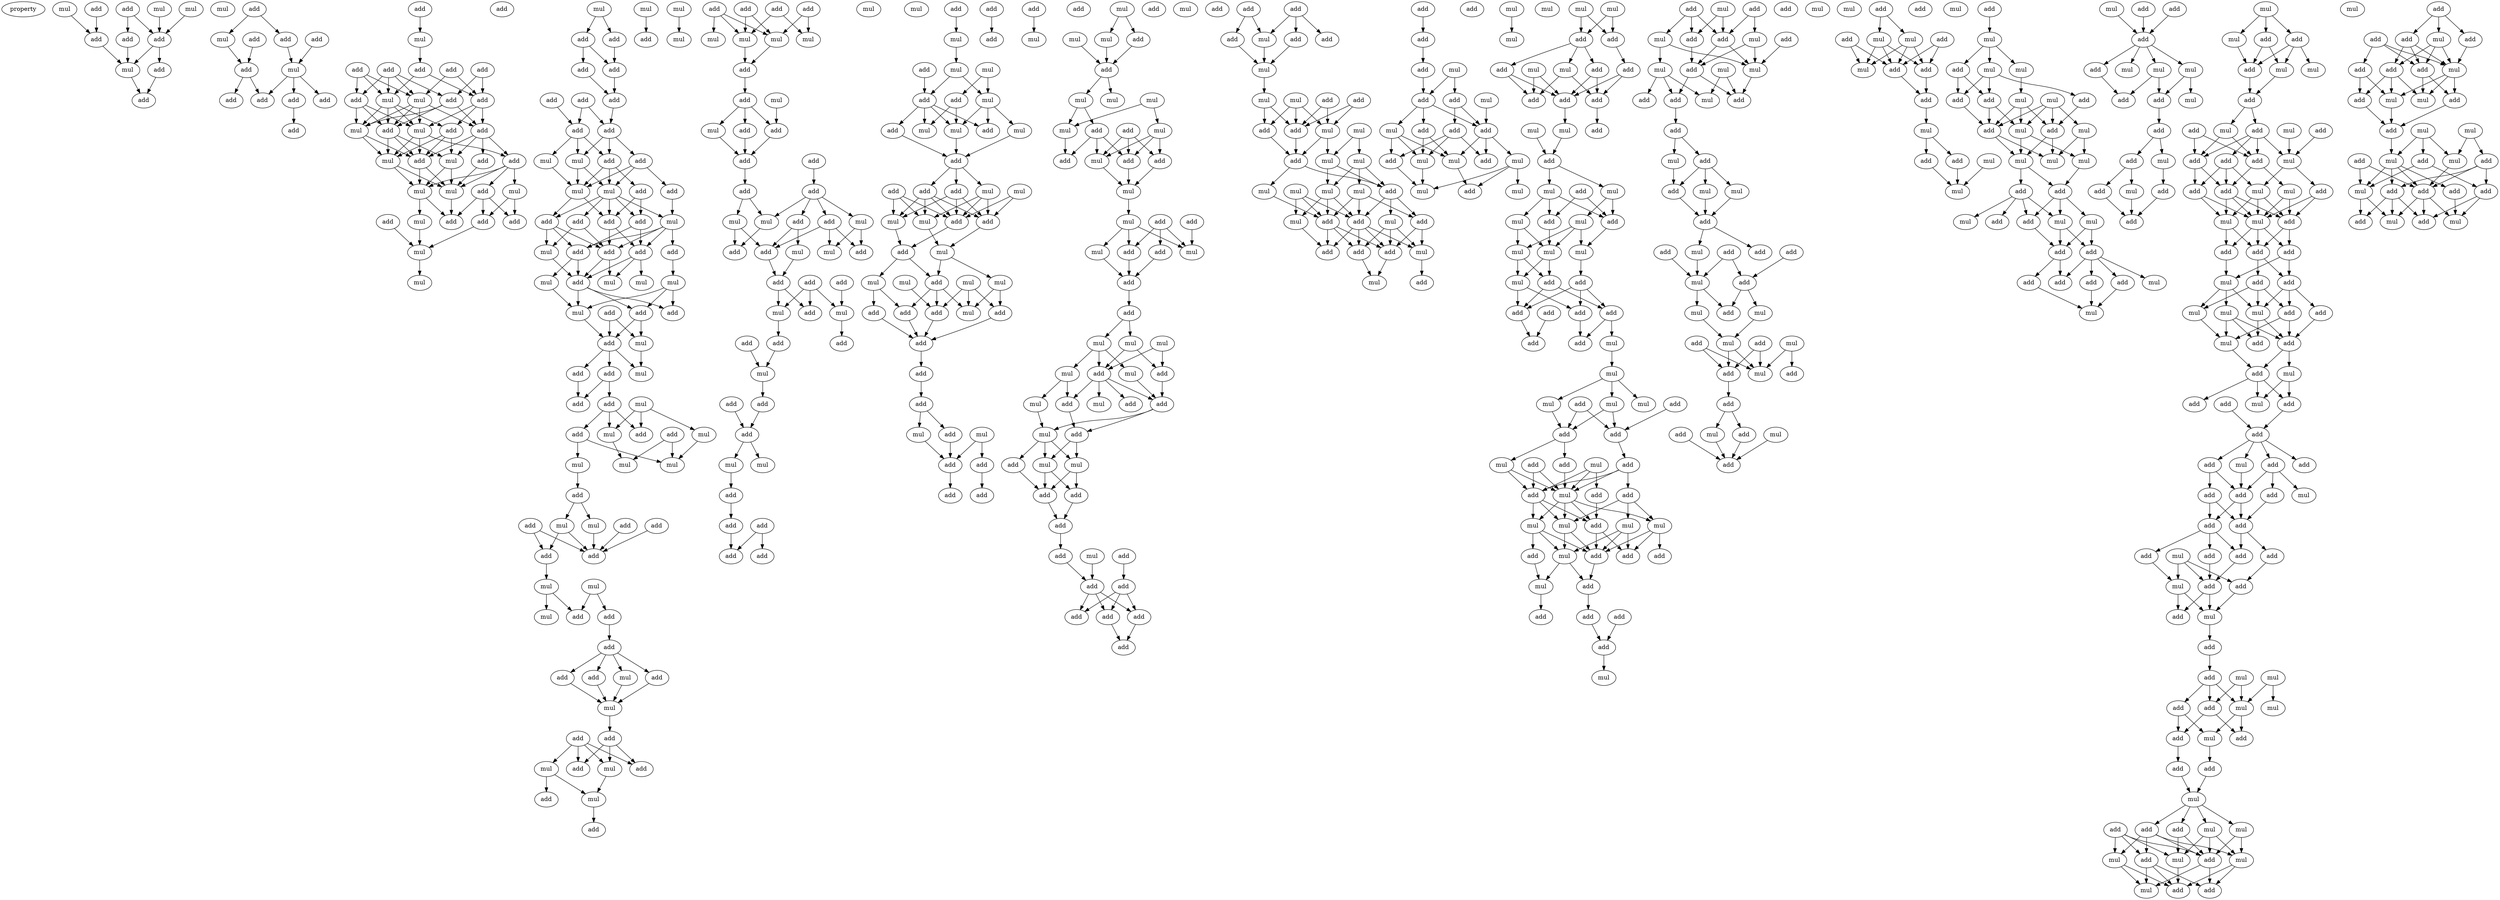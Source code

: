 digraph {
    node [fontcolor=black]
    property [mul=2,lf=1.9]
    0 [ label = add ];
    1 [ label = mul ];
    2 [ label = mul ];
    3 [ label = add ];
    4 [ label = mul ];
    5 [ label = add ];
    6 [ label = add ];
    7 [ label = add ];
    8 [ label = mul ];
    9 [ label = add ];
    10 [ label = mul ];
    11 [ label = add ];
    12 [ label = add ];
    13 [ label = add ];
    14 [ label = mul ];
    15 [ label = add ];
    16 [ label = add ];
    17 [ label = mul ];
    18 [ label = add ];
    19 [ label = add ];
    20 [ label = add ];
    21 [ label = add ];
    22 [ label = add ];
    23 [ label = add ];
    24 [ label = add ];
    25 [ label = mul ];
    26 [ label = add ];
    27 [ label = add ];
    28 [ label = add ];
    29 [ label = add ];
    30 [ label = add ];
    31 [ label = add ];
    32 [ label = mul ];
    33 [ label = mul ];
    34 [ label = add ];
    35 [ label = add ];
    36 [ label = add ];
    37 [ label = mul ];
    38 [ label = mul ];
    39 [ label = add ];
    40 [ label = add ];
    41 [ label = add ];
    42 [ label = add ];
    43 [ label = mul ];
    44 [ label = mul ];
    45 [ label = add ];
    46 [ label = mul ];
    47 [ label = mul ];
    48 [ label = add ];
    49 [ label = mul ];
    50 [ label = add ];
    51 [ label = add ];
    52 [ label = mul ];
    53 [ label = add ];
    54 [ label = add ];
    55 [ label = mul ];
    56 [ label = add ];
    57 [ label = mul ];
    58 [ label = mul ];
    59 [ label = add ];
    60 [ label = add ];
    61 [ label = add ];
    62 [ label = add ];
    63 [ label = add ];
    64 [ label = add ];
    65 [ label = add ];
    66 [ label = add ];
    67 [ label = add ];
    68 [ label = mul ];
    69 [ label = add ];
    70 [ label = mul ];
    71 [ label = add ];
    72 [ label = mul ];
    73 [ label = add ];
    74 [ label = add ];
    75 [ label = mul ];
    76 [ label = add ];
    77 [ label = add ];
    78 [ label = add ];
    79 [ label = add ];
    80 [ label = mul ];
    81 [ label = add ];
    82 [ label = add ];
    83 [ label = add ];
    84 [ label = mul ];
    85 [ label = add ];
    86 [ label = mul ];
    87 [ label = mul ];
    88 [ label = mul ];
    89 [ label = mul ];
    90 [ label = add ];
    91 [ label = add ];
    92 [ label = add ];
    93 [ label = add ];
    94 [ label = mul ];
    95 [ label = mul ];
    96 [ label = add ];
    97 [ label = add ];
    98 [ label = mul ];
    99 [ label = add ];
    100 [ label = add ];
    101 [ label = mul ];
    102 [ label = add ];
    103 [ label = add ];
    104 [ label = mul ];
    105 [ label = add ];
    106 [ label = add ];
    107 [ label = mul ];
    108 [ label = mul ];
    109 [ label = mul ];
    110 [ label = mul ];
    111 [ label = add ];
    112 [ label = add ];
    113 [ label = add ];
    114 [ label = mul ];
    115 [ label = mul ];
    116 [ label = add ];
    117 [ label = add ];
    118 [ label = add ];
    119 [ label = mul ];
    120 [ label = mul ];
    121 [ label = mul ];
    122 [ label = mul ];
    123 [ label = add ];
    124 [ label = add ];
    125 [ label = add ];
    126 [ label = add ];
    127 [ label = add ];
    128 [ label = add ];
    129 [ label = mul ];
    130 [ label = add ];
    131 [ label = mul ];
    132 [ label = mul ];
    133 [ label = mul ];
    134 [ label = add ];
    135 [ label = add ];
    136 [ label = mul ];
    137 [ label = add ];
    138 [ label = add ];
    139 [ label = mul ];
    140 [ label = mul ];
    141 [ label = add ];
    142 [ label = add ];
    143 [ label = add ];
    144 [ label = add ];
    145 [ label = add ];
    146 [ label = add ];
    147 [ label = mul ];
    148 [ label = mul ];
    149 [ label = mul ];
    150 [ label = mul ];
    151 [ label = mul ];
    152 [ label = add ];
    153 [ label = add ];
    154 [ label = mul ];
    155 [ label = add ];
    156 [ label = add ];
    157 [ label = mul ];
    158 [ label = add ];
    159 [ label = add ];
    160 [ label = add ];
    161 [ label = add ];
    162 [ label = mul ];
    163 [ label = add ];
    164 [ label = mul ];
    165 [ label = mul ];
    166 [ label = add ];
    167 [ label = add ];
    168 [ label = add ];
    169 [ label = mul ];
    170 [ label = mul ];
    171 [ label = add ];
    172 [ label = add ];
    173 [ label = add ];
    174 [ label = add ];
    175 [ label = add ];
    176 [ label = mul ];
    177 [ label = mul ];
    178 [ label = add ];
    179 [ label = add ];
    180 [ label = add ];
    181 [ label = mul ];
    182 [ label = add ];
    183 [ label = add ];
    184 [ label = add ];
    185 [ label = mul ];
    186 [ label = mul ];
    187 [ label = add ];
    188 [ label = add ];
    189 [ label = add ];
    190 [ label = add ];
    191 [ label = add ];
    192 [ label = mul ];
    193 [ label = add ];
    194 [ label = mul ];
    195 [ label = mul ];
    196 [ label = add ];
    197 [ label = mul ];
    198 [ label = add ];
    199 [ label = add ];
    200 [ label = mul ];
    201 [ label = mul ];
    202 [ label = mul ];
    203 [ label = add ];
    204 [ label = mul ];
    205 [ label = add ];
    206 [ label = add ];
    207 [ label = mul ];
    208 [ label = add ];
    209 [ label = add ];
    210 [ label = mul ];
    211 [ label = add ];
    212 [ label = mul ];
    213 [ label = mul ];
    214 [ label = add ];
    215 [ label = add ];
    216 [ label = mul ];
    217 [ label = add ];
    218 [ label = mul ];
    219 [ label = mul ];
    220 [ label = mul ];
    221 [ label = mul ];
    222 [ label = add ];
    223 [ label = mul ];
    224 [ label = add ];
    225 [ label = add ];
    226 [ label = add ];
    227 [ label = add ];
    228 [ label = add ];
    229 [ label = add ];
    230 [ label = add ];
    231 [ label = mul ];
    232 [ label = add ];
    233 [ label = mul ];
    234 [ label = add ];
    235 [ label = add ];
    236 [ label = add ];
    237 [ label = add ];
    238 [ label = add ];
    239 [ label = add ];
    240 [ label = add ];
    241 [ label = add ];
    242 [ label = mul ];
    243 [ label = mul ];
    244 [ label = mul ];
    245 [ label = add ];
    246 [ label = mul ];
    247 [ label = add ];
    248 [ label = mul ];
    249 [ label = add ];
    250 [ label = mul ];
    251 [ label = mul ];
    252 [ label = mul ];
    253 [ label = add ];
    254 [ label = mul ];
    255 [ label = add ];
    256 [ label = mul ];
    257 [ label = add ];
    258 [ label = mul ];
    259 [ label = add ];
    260 [ label = add ];
    261 [ label = mul ];
    262 [ label = mul ];
    263 [ label = add ];
    264 [ label = add ];
    265 [ label = add ];
    266 [ label = mul ];
    267 [ label = add ];
    268 [ label = mul ];
    269 [ label = add ];
    270 [ label = add ];
    271 [ label = mul ];
    272 [ label = mul ];
    273 [ label = mul ];
    274 [ label = add ];
    275 [ label = add ];
    276 [ label = mul ];
    277 [ label = mul ];
    278 [ label = add ];
    279 [ label = mul ];
    280 [ label = add ];
    281 [ label = mul ];
    282 [ label = add ];
    283 [ label = add ];
    284 [ label = mul ];
    285 [ label = mul ];
    286 [ label = mul ];
    287 [ label = add ];
    288 [ label = add ];
    289 [ label = add ];
    290 [ label = add ];
    291 [ label = add ];
    292 [ label = add ];
    293 [ label = mul ];
    294 [ label = add ];
    295 [ label = add ];
    296 [ label = add ];
    297 [ label = add ];
    298 [ label = add ];
    299 [ label = add ];
    300 [ label = add ];
    301 [ label = add ];
    302 [ label = add ];
    303 [ label = mul ];
    304 [ label = add ];
    305 [ label = add ];
    306 [ label = add ];
    307 [ label = mul ];
    308 [ label = mul ];
    309 [ label = add ];
    310 [ label = mul ];
    311 [ label = add ];
    312 [ label = add ];
    313 [ label = add ];
    314 [ label = mul ];
    315 [ label = mul ];
    316 [ label = add ];
    317 [ label = mul ];
    318 [ label = mul ];
    319 [ label = mul ];
    320 [ label = mul ];
    321 [ label = add ];
    322 [ label = mul ];
    323 [ label = mul ];
    324 [ label = add ];
    325 [ label = mul ];
    326 [ label = add ];
    327 [ label = add ];
    328 [ label = mul ];
    329 [ label = add ];
    330 [ label = add ];
    331 [ label = mul ];
    332 [ label = add ];
    333 [ label = add ];
    334 [ label = mul ];
    335 [ label = add ];
    336 [ label = add ];
    337 [ label = add ];
    338 [ label = mul ];
    339 [ label = add ];
    340 [ label = add ];
    341 [ label = mul ];
    342 [ label = add ];
    343 [ label = add ];
    344 [ label = mul ];
    345 [ label = add ];
    346 [ label = add ];
    347 [ label = mul ];
    348 [ label = add ];
    349 [ label = mul ];
    350 [ label = mul ];
    351 [ label = add ];
    352 [ label = mul ];
    353 [ label = add ];
    354 [ label = mul ];
    355 [ label = mul ];
    356 [ label = mul ];
    357 [ label = mul ];
    358 [ label = mul ];
    359 [ label = mul ];
    360 [ label = add ];
    361 [ label = add ];
    362 [ label = mul ];
    363 [ label = add ];
    364 [ label = add ];
    365 [ label = mul ];
    366 [ label = add ];
    367 [ label = add ];
    368 [ label = add ];
    369 [ label = add ];
    370 [ label = mul ];
    371 [ label = add ];
    372 [ label = mul ];
    373 [ label = add ];
    374 [ label = mul ];
    375 [ label = mul ];
    376 [ label = add ];
    377 [ label = mul ];
    378 [ label = add ];
    379 [ label = add ];
    380 [ label = mul ];
    381 [ label = mul ];
    382 [ label = mul ];
    383 [ label = mul ];
    384 [ label = add ];
    385 [ label = add ];
    386 [ label = mul ];
    387 [ label = add ];
    388 [ label = add ];
    389 [ label = add ];
    390 [ label = add ];
    391 [ label = add ];
    392 [ label = add ];
    393 [ label = mul ];
    394 [ label = mul ];
    395 [ label = mul ];
    396 [ label = add ];
    397 [ label = add ];
    398 [ label = mul ];
    399 [ label = mul ];
    400 [ label = add ];
    401 [ label = add ];
    402 [ label = add ];
    403 [ label = mul ];
    404 [ label = add ];
    405 [ label = add ];
    406 [ label = mul ];
    407 [ label = add ];
    408 [ label = mul ];
    409 [ label = add ];
    410 [ label = add ];
    411 [ label = mul ];
    412 [ label = add ];
    413 [ label = mul ];
    414 [ label = mul ];
    415 [ label = mul ];
    416 [ label = add ];
    417 [ label = add ];
    418 [ label = add ];
    419 [ label = add ];
    420 [ label = mul ];
    421 [ label = mul ];
    422 [ label = add ];
    423 [ label = add ];
    424 [ label = add ];
    425 [ label = add ];
    426 [ label = add ];
    427 [ label = mul ];
    428 [ label = add ];
    429 [ label = add ];
    430 [ label = mul ];
    431 [ label = add ];
    432 [ label = add ];
    433 [ label = mul ];
    434 [ label = add ];
    435 [ label = mul ];
    436 [ label = mul ];
    437 [ label = add ];
    438 [ label = mul ];
    439 [ label = mul ];
    440 [ label = mul ];
    441 [ label = add ];
    442 [ label = add ];
    443 [ label = add ];
    444 [ label = add ];
    445 [ label = add ];
    446 [ label = add ];
    447 [ label = mul ];
    448 [ label = mul ];
    449 [ label = mul ];
    450 [ label = add ];
    451 [ label = mul ];
    452 [ label = mul ];
    453 [ label = add ];
    454 [ label = add ];
    455 [ label = mul ];
    456 [ label = add ];
    457 [ label = add ];
    458 [ label = add ];
    459 [ label = add ];
    460 [ label = mul ];
    461 [ label = add ];
    462 [ label = mul ];
    463 [ label = mul ];
    464 [ label = add ];
    465 [ label = add ];
    466 [ label = mul ];
    467 [ label = mul ];
    468 [ label = add ];
    469 [ label = mul ];
    470 [ label = add ];
    471 [ label = add ];
    472 [ label = add ];
    473 [ label = mul ];
    474 [ label = add ];
    475 [ label = mul ];
    476 [ label = add ];
    477 [ label = add ];
    478 [ label = mul ];
    479 [ label = add ];
    480 [ label = add ];
    481 [ label = add ];
    482 [ label = mul ];
    483 [ label = mul ];
    484 [ label = add ];
    485 [ label = add ];
    486 [ label = add ];
    487 [ label = mul ];
    488 [ label = mul ];
    489 [ label = add ];
    490 [ label = add ];
    491 [ label = mul ];
    492 [ label = mul ];
    493 [ label = add ];
    494 [ label = mul ];
    495 [ label = add ];
    496 [ label = mul ];
    497 [ label = mul ];
    498 [ label = mul ];
    499 [ label = add ];
    500 [ label = add ];
    501 [ label = add ];
    502 [ label = mul ];
    503 [ label = add ];
    504 [ label = add ];
    505 [ label = mul ];
    506 [ label = mul ];
    507 [ label = mul ];
    508 [ label = mul ];
    509 [ label = mul ];
    510 [ label = add ];
    511 [ label = add ];
    512 [ label = mul ];
    513 [ label = add ];
    514 [ label = mul ];
    515 [ label = mul ];
    516 [ label = add ];
    517 [ label = add ];
    518 [ label = add ];
    519 [ label = add ];
    520 [ label = add ];
    521 [ label = add ];
    522 [ label = add ];
    523 [ label = mul ];
    524 [ label = mul ];
    525 [ label = mul ];
    526 [ label = add ];
    527 [ label = add ];
    528 [ label = add ];
    529 [ label = add ];
    530 [ label = mul ];
    531 [ label = mul ];
    532 [ label = mul ];
    533 [ label = add ];
    534 [ label = mul ];
    535 [ label = add ];
    536 [ label = add ];
    537 [ label = add ];
    538 [ label = mul ];
    539 [ label = add ];
    540 [ label = add ];
    541 [ label = mul ];
    542 [ label = add ];
    543 [ label = mul ];
    544 [ label = add ];
    545 [ label = add ];
    546 [ label = mul ];
    547 [ label = mul ];
    548 [ label = mul ];
    549 [ label = mul ];
    550 [ label = add ];
    551 [ label = add ];
    552 [ label = add ];
    553 [ label = mul ];
    554 [ label = mul ];
    555 [ label = add ];
    556 [ label = add ];
    557 [ label = add ];
    558 [ label = add ];
    559 [ label = mul ];
    560 [ label = add ];
    561 [ label = mul ];
    562 [ label = add ];
    563 [ label = add ];
    564 [ label = add ];
    565 [ label = mul ];
    566 [ label = add ];
    567 [ label = mul ];
    568 [ label = mul ];
    569 [ label = add ];
    570 [ label = add ];
    571 [ label = add ];
    572 [ label = add ];
    573 [ label = add ];
    574 [ label = mul ];
    575 [ label = mul ];
    576 [ label = mul ];
    577 [ label = add ];
    578 [ label = mul ];
    579 [ label = add ];
    580 [ label = add ];
    581 [ label = add ];
    582 [ label = mul ];
    583 [ label = add ];
    584 [ label = mul ];
    585 [ label = mul ];
    586 [ label = add ];
    587 [ label = add ];
    588 [ label = add ];
    589 [ label = add ];
    590 [ label = add ];
    591 [ label = add ];
    592 [ label = add ];
    593 [ label = mul ];
    594 [ label = mul ];
    595 [ label = add ];
    596 [ label = add ];
    597 [ label = add ];
    598 [ label = add ];
    599 [ label = add ];
    600 [ label = mul ];
    601 [ label = add ];
    602 [ label = add ];
    603 [ label = add ];
    604 [ label = add ];
    605 [ label = mul ];
    606 [ label = add ];
    607 [ label = add ];
    608 [ label = mul ];
    609 [ label = add ];
    610 [ label = add ];
    611 [ label = mul ];
    612 [ label = add ];
    613 [ label = mul ];
    614 [ label = mul ];
    615 [ label = add ];
    616 [ label = mul ];
    617 [ label = add ];
    618 [ label = mul ];
    619 [ label = add ];
    620 [ label = add ];
    621 [ label = add ];
    622 [ label = add ];
    623 [ label = mul ];
    624 [ label = add ];
    625 [ label = mul ];
    626 [ label = mul ];
    627 [ label = add ];
    628 [ label = add ];
    629 [ label = add ];
    630 [ label = add ];
    631 [ label = mul ];
    632 [ label = mul ];
    633 [ label = mul ];
    634 [ label = add ];
    635 [ label = mul ];
    636 [ label = add ];
    637 [ label = add ];
    638 [ label = add ];
    639 [ label = add ];
    640 [ label = mul ];
    641 [ label = add ];
    642 [ label = add ];
    643 [ label = mul ];
    644 [ label = add ];
    645 [ label = add ];
    646 [ label = mul ];
    647 [ label = add ];
    648 [ label = add ];
    649 [ label = mul ];
    650 [ label = mul ];
    651 [ label = add ];
    652 [ label = mul ];
    653 [ label = mul ];
    654 [ label = add ];
    655 [ label = mul ];
    656 [ label = add ];
    657 [ label = add ];
    658 [ label = add ];
    659 [ label = mul ];
    660 [ label = add ];
    661 [ label = add ];
    662 [ label = add ];
    663 [ label = add ];
    664 [ label = mul ];
    665 [ label = mul ];
    666 [ label = add ];
    0 -> 6 [ name = 0 ];
    1 -> 5 [ name = 1 ];
    2 -> 6 [ name = 2 ];
    3 -> 5 [ name = 3 ];
    3 -> 7 [ name = 4 ];
    4 -> 5 [ name = 5 ];
    5 -> 9 [ name = 6 ];
    5 -> 10 [ name = 7 ];
    6 -> 10 [ name = 8 ];
    7 -> 10 [ name = 9 ];
    9 -> 11 [ name = 10 ];
    10 -> 11 [ name = 11 ];
    12 -> 14 [ name = 12 ];
    12 -> 16 [ name = 13 ];
    13 -> 17 [ name = 14 ];
    14 -> 18 [ name = 15 ];
    15 -> 18 [ name = 16 ];
    16 -> 17 [ name = 17 ];
    17 -> 19 [ name = 18 ];
    17 -> 20 [ name = 19 ];
    17 -> 22 [ name = 20 ];
    18 -> 20 [ name = 21 ];
    18 -> 21 [ name = 22 ];
    19 -> 24 [ name = 23 ];
    23 -> 25 [ name = 24 ];
    25 -> 28 [ name = 25 ];
    26 -> 31 [ name = 26 ];
    26 -> 35 [ name = 27 ];
    27 -> 33 [ name = 28 ];
    27 -> 35 [ name = 29 ];
    28 -> 32 [ name = 30 ];
    28 -> 35 [ name = 31 ];
    29 -> 32 [ name = 32 ];
    29 -> 33 [ name = 33 ];
    29 -> 34 [ name = 34 ];
    30 -> 31 [ name = 35 ];
    30 -> 32 [ name = 36 ];
    30 -> 33 [ name = 37 ];
    30 -> 34 [ name = 38 ];
    31 -> 36 [ name = 39 ];
    31 -> 37 [ name = 40 ];
    31 -> 39 [ name = 41 ];
    32 -> 37 [ name = 42 ];
    32 -> 38 [ name = 43 ];
    32 -> 39 [ name = 44 ];
    32 -> 40 [ name = 45 ];
    33 -> 36 [ name = 46 ];
    33 -> 37 [ name = 47 ];
    33 -> 38 [ name = 48 ];
    33 -> 39 [ name = 49 ];
    34 -> 37 [ name = 50 ];
    34 -> 38 [ name = 51 ];
    34 -> 39 [ name = 52 ];
    35 -> 36 [ name = 53 ];
    35 -> 38 [ name = 54 ];
    35 -> 40 [ name = 55 ];
    36 -> 41 [ name = 56 ];
    36 -> 42 [ name = 57 ];
    36 -> 44 [ name = 58 ];
    36 -> 45 [ name = 59 ];
    37 -> 43 [ name = 60 ];
    37 -> 45 [ name = 61 ];
    38 -> 42 [ name = 62 ];
    38 -> 43 [ name = 63 ];
    38 -> 45 [ name = 64 ];
    39 -> 43 [ name = 65 ];
    39 -> 44 [ name = 66 ];
    39 -> 45 [ name = 67 ];
    40 -> 43 [ name = 68 ];
    40 -> 44 [ name = 69 ];
    40 -> 45 [ name = 70 ];
    41 -> 47 [ name = 71 ];
    42 -> 46 [ name = 72 ];
    42 -> 47 [ name = 73 ];
    42 -> 48 [ name = 74 ];
    42 -> 49 [ name = 75 ];
    43 -> 46 [ name = 76 ];
    43 -> 47 [ name = 77 ];
    44 -> 46 [ name = 78 ];
    44 -> 47 [ name = 79 ];
    45 -> 46 [ name = 80 ];
    45 -> 47 [ name = 81 ];
    46 -> 52 [ name = 82 ];
    46 -> 53 [ name = 83 ];
    47 -> 53 [ name = 84 ];
    48 -> 51 [ name = 85 ];
    48 -> 53 [ name = 86 ];
    48 -> 54 [ name = 87 ];
    49 -> 51 [ name = 88 ];
    49 -> 54 [ name = 89 ];
    50 -> 55 [ name = 90 ];
    52 -> 55 [ name = 91 ];
    54 -> 55 [ name = 92 ];
    55 -> 58 [ name = 93 ];
    57 -> 59 [ name = 94 ];
    57 -> 60 [ name = 95 ];
    59 -> 61 [ name = 96 ];
    59 -> 62 [ name = 97 ];
    60 -> 62 [ name = 98 ];
    61 -> 65 [ name = 99 ];
    62 -> 65 [ name = 100 ];
    63 -> 66 [ name = 101 ];
    63 -> 67 [ name = 102 ];
    64 -> 66 [ name = 103 ];
    65 -> 67 [ name = 104 ];
    66 -> 68 [ name = 105 ];
    66 -> 69 [ name = 106 ];
    66 -> 70 [ name = 107 ];
    67 -> 69 [ name = 108 ];
    67 -> 70 [ name = 109 ];
    67 -> 71 [ name = 110 ];
    68 -> 72 [ name = 111 ];
    69 -> 72 [ name = 112 ];
    69 -> 73 [ name = 113 ];
    69 -> 75 [ name = 114 ];
    70 -> 72 [ name = 115 ];
    70 -> 75 [ name = 116 ];
    71 -> 72 [ name = 117 ];
    71 -> 74 [ name = 118 ];
    71 -> 75 [ name = 119 ];
    72 -> 76 [ name = 120 ];
    72 -> 79 [ name = 121 ];
    73 -> 77 [ name = 122 ];
    73 -> 79 [ name = 123 ];
    74 -> 80 [ name = 124 ];
    75 -> 76 [ name = 125 ];
    75 -> 77 [ name = 126 ];
    75 -> 78 [ name = 127 ];
    75 -> 79 [ name = 128 ];
    75 -> 80 [ name = 129 ];
    76 -> 81 [ name = 130 ];
    76 -> 82 [ name = 131 ];
    76 -> 84 [ name = 132 ];
    77 -> 81 [ name = 133 ];
    77 -> 85 [ name = 134 ];
    78 -> 82 [ name = 135 ];
    78 -> 84 [ name = 136 ];
    79 -> 82 [ name = 137 ];
    79 -> 85 [ name = 138 ];
    80 -> 81 [ name = 139 ];
    80 -> 82 [ name = 140 ];
    80 -> 83 [ name = 141 ];
    80 -> 85 [ name = 142 ];
    81 -> 87 [ name = 143 ];
    81 -> 90 [ name = 144 ];
    82 -> 89 [ name = 145 ];
    82 -> 90 [ name = 146 ];
    83 -> 86 [ name = 147 ];
    84 -> 90 [ name = 148 ];
    85 -> 88 [ name = 149 ];
    85 -> 89 [ name = 150 ];
    85 -> 90 [ name = 151 ];
    86 -> 91 [ name = 152 ];
    86 -> 92 [ name = 153 ];
    86 -> 94 [ name = 154 ];
    87 -> 94 [ name = 155 ];
    90 -> 91 [ name = 156 ];
    90 -> 92 [ name = 157 ];
    90 -> 94 [ name = 158 ];
    92 -> 95 [ name = 159 ];
    92 -> 96 [ name = 160 ];
    93 -> 95 [ name = 161 ];
    93 -> 96 [ name = 162 ];
    94 -> 96 [ name = 163 ];
    95 -> 98 [ name = 164 ];
    96 -> 97 [ name = 165 ];
    96 -> 98 [ name = 166 ];
    96 -> 99 [ name = 167 ];
    97 -> 100 [ name = 168 ];
    99 -> 100 [ name = 169 ];
    99 -> 102 [ name = 170 ];
    101 -> 104 [ name = 171 ];
    101 -> 106 [ name = 172 ];
    101 -> 107 [ name = 173 ];
    102 -> 105 [ name = 174 ];
    102 -> 106 [ name = 175 ];
    102 -> 107 [ name = 176 ];
    103 -> 109 [ name = 177 ];
    103 -> 110 [ name = 178 ];
    104 -> 109 [ name = 179 ];
    105 -> 108 [ name = 180 ];
    105 -> 109 [ name = 181 ];
    107 -> 110 [ name = 182 ];
    108 -> 111 [ name = 183 ];
    111 -> 114 [ name = 184 ];
    111 -> 115 [ name = 185 ];
    112 -> 118 [ name = 186 ];
    113 -> 118 [ name = 187 ];
    114 -> 117 [ name = 188 ];
    114 -> 118 [ name = 189 ];
    115 -> 118 [ name = 190 ];
    116 -> 117 [ name = 191 ];
    116 -> 118 [ name = 192 ];
    117 -> 121 [ name = 193 ];
    119 -> 124 [ name = 194 ];
    120 -> 123 [ name = 195 ];
    120 -> 125 [ name = 196 ];
    121 -> 122 [ name = 197 ];
    121 -> 125 [ name = 198 ];
    123 -> 126 [ name = 199 ];
    126 -> 127 [ name = 200 ];
    126 -> 128 [ name = 201 ];
    126 -> 129 [ name = 202 ];
    126 -> 130 [ name = 203 ];
    127 -> 132 [ name = 204 ];
    128 -> 132 [ name = 205 ];
    129 -> 132 [ name = 206 ];
    130 -> 132 [ name = 207 ];
    131 -> 133 [ name = 208 ];
    132 -> 135 [ name = 209 ];
    134 -> 136 [ name = 210 ];
    134 -> 137 [ name = 211 ];
    134 -> 138 [ name = 212 ];
    134 -> 139 [ name = 213 ];
    135 -> 137 [ name = 214 ];
    135 -> 138 [ name = 215 ];
    135 -> 139 [ name = 216 ];
    136 -> 140 [ name = 217 ];
    136 -> 141 [ name = 218 ];
    139 -> 140 [ name = 219 ];
    140 -> 142 [ name = 220 ];
    143 -> 147 [ name = 221 ];
    143 -> 149 [ name = 222 ];
    143 -> 151 [ name = 223 ];
    144 -> 149 [ name = 224 ];
    144 -> 150 [ name = 225 ];
    145 -> 149 [ name = 226 ];
    145 -> 151 [ name = 227 ];
    146 -> 150 [ name = 228 ];
    146 -> 151 [ name = 229 ];
    149 -> 152 [ name = 230 ];
    151 -> 152 [ name = 231 ];
    152 -> 153 [ name = 232 ];
    153 -> 155 [ name = 233 ];
    153 -> 156 [ name = 234 ];
    153 -> 157 [ name = 235 ];
    154 -> 156 [ name = 236 ];
    155 -> 159 [ name = 237 ];
    156 -> 159 [ name = 238 ];
    157 -> 159 [ name = 239 ];
    158 -> 161 [ name = 240 ];
    159 -> 160 [ name = 241 ];
    160 -> 164 [ name = 242 ];
    160 -> 165 [ name = 243 ];
    161 -> 162 [ name = 244 ];
    161 -> 163 [ name = 245 ];
    161 -> 164 [ name = 246 ];
    161 -> 166 [ name = 247 ];
    162 -> 169 [ name = 248 ];
    162 -> 171 [ name = 249 ];
    163 -> 167 [ name = 250 ];
    163 -> 169 [ name = 251 ];
    163 -> 171 [ name = 252 ];
    164 -> 168 [ name = 253 ];
    165 -> 167 [ name = 254 ];
    165 -> 168 [ name = 255 ];
    166 -> 167 [ name = 256 ];
    166 -> 170 [ name = 257 ];
    167 -> 172 [ name = 258 ];
    170 -> 172 [ name = 259 ];
    172 -> 175 [ name = 260 ];
    172 -> 176 [ name = 261 ];
    173 -> 175 [ name = 262 ];
    173 -> 176 [ name = 263 ];
    173 -> 177 [ name = 264 ];
    174 -> 177 [ name = 265 ];
    176 -> 178 [ name = 266 ];
    177 -> 179 [ name = 267 ];
    178 -> 181 [ name = 268 ];
    180 -> 181 [ name = 269 ];
    181 -> 183 [ name = 270 ];
    182 -> 184 [ name = 271 ];
    183 -> 184 [ name = 272 ];
    184 -> 185 [ name = 273 ];
    184 -> 186 [ name = 274 ];
    185 -> 187 [ name = 275 ];
    187 -> 188 [ name = 276 ];
    188 -> 191 [ name = 277 ];
    189 -> 190 [ name = 278 ];
    189 -> 191 [ name = 279 ];
    193 -> 194 [ name = 280 ];
    194 -> 195 [ name = 281 ];
    195 -> 198 [ name = 282 ];
    195 -> 200 [ name = 283 ];
    196 -> 198 [ name = 284 ];
    197 -> 199 [ name = 285 ];
    197 -> 200 [ name = 286 ];
    198 -> 202 [ name = 287 ];
    198 -> 203 [ name = 288 ];
    198 -> 204 [ name = 289 ];
    198 -> 205 [ name = 290 ];
    199 -> 202 [ name = 291 ];
    199 -> 204 [ name = 292 ];
    200 -> 201 [ name = 293 ];
    200 -> 202 [ name = 294 ];
    200 -> 203 [ name = 295 ];
    201 -> 206 [ name = 296 ];
    202 -> 206 [ name = 297 ];
    205 -> 206 [ name = 298 ];
    206 -> 209 [ name = 299 ];
    206 -> 210 [ name = 300 ];
    206 -> 211 [ name = 301 ];
    207 -> 214 [ name = 302 ];
    207 -> 215 [ name = 303 ];
    208 -> 212 [ name = 304 ];
    208 -> 213 [ name = 305 ];
    208 -> 215 [ name = 306 ];
    209 -> 212 [ name = 307 ];
    209 -> 213 [ name = 308 ];
    209 -> 214 [ name = 309 ];
    209 -> 215 [ name = 310 ];
    210 -> 212 [ name = 311 ];
    210 -> 214 [ name = 312 ];
    210 -> 215 [ name = 313 ];
    211 -> 213 [ name = 314 ];
    211 -> 214 [ name = 315 ];
    211 -> 215 [ name = 316 ];
    212 -> 216 [ name = 317 ];
    213 -> 217 [ name = 318 ];
    214 -> 216 [ name = 319 ];
    215 -> 217 [ name = 320 ];
    216 -> 221 [ name = 321 ];
    216 -> 222 [ name = 322 ];
    217 -> 218 [ name = 323 ];
    217 -> 222 [ name = 324 ];
    218 -> 224 [ name = 325 ];
    218 -> 226 [ name = 326 ];
    219 -> 223 [ name = 327 ];
    219 -> 225 [ name = 328 ];
    219 -> 227 [ name = 329 ];
    220 -> 227 [ name = 330 ];
    221 -> 223 [ name = 331 ];
    221 -> 225 [ name = 332 ];
    222 -> 223 [ name = 333 ];
    222 -> 224 [ name = 334 ];
    222 -> 227 [ name = 335 ];
    224 -> 228 [ name = 336 ];
    225 -> 228 [ name = 337 ];
    226 -> 228 [ name = 338 ];
    227 -> 228 [ name = 339 ];
    228 -> 229 [ name = 340 ];
    229 -> 230 [ name = 341 ];
    230 -> 231 [ name = 342 ];
    230 -> 232 [ name = 343 ];
    231 -> 235 [ name = 344 ];
    232 -> 235 [ name = 345 ];
    233 -> 234 [ name = 346 ];
    233 -> 235 [ name = 347 ];
    234 -> 237 [ name = 348 ];
    235 -> 236 [ name = 349 ];
    238 -> 239 [ name = 350 ];
    240 -> 242 [ name = 351 ];
    243 -> 247 [ name = 352 ];
    243 -> 248 [ name = 353 ];
    244 -> 249 [ name = 354 ];
    247 -> 249 [ name = 355 ];
    248 -> 249 [ name = 356 ];
    249 -> 250 [ name = 357 ];
    249 -> 251 [ name = 358 ];
    251 -> 255 [ name = 359 ];
    251 -> 256 [ name = 360 ];
    252 -> 254 [ name = 361 ];
    252 -> 256 [ name = 362 ];
    253 -> 258 [ name = 363 ];
    253 -> 259 [ name = 364 ];
    253 -> 260 [ name = 365 ];
    254 -> 258 [ name = 366 ];
    254 -> 259 [ name = 367 ];
    254 -> 260 [ name = 368 ];
    255 -> 257 [ name = 369 ];
    255 -> 258 [ name = 370 ];
    255 -> 260 [ name = 371 ];
    256 -> 257 [ name = 372 ];
    258 -> 261 [ name = 373 ];
    259 -> 261 [ name = 374 ];
    260 -> 261 [ name = 375 ];
    261 -> 262 [ name = 376 ];
    262 -> 266 [ name = 377 ];
    262 -> 267 [ name = 378 ];
    262 -> 268 [ name = 379 ];
    263 -> 265 [ name = 380 ];
    263 -> 266 [ name = 381 ];
    263 -> 267 [ name = 382 ];
    264 -> 266 [ name = 383 ];
    265 -> 269 [ name = 384 ];
    267 -> 269 [ name = 385 ];
    268 -> 269 [ name = 386 ];
    269 -> 270 [ name = 387 ];
    270 -> 272 [ name = 388 ];
    270 -> 273 [ name = 389 ];
    271 -> 274 [ name = 390 ];
    271 -> 275 [ name = 391 ];
    272 -> 275 [ name = 392 ];
    272 -> 276 [ name = 393 ];
    272 -> 277 [ name = 394 ];
    273 -> 274 [ name = 395 ];
    273 -> 275 [ name = 396 ];
    274 -> 282 [ name = 397 ];
    275 -> 278 [ name = 398 ];
    275 -> 280 [ name = 399 ];
    275 -> 281 [ name = 400 ];
    275 -> 282 [ name = 401 ];
    276 -> 282 [ name = 402 ];
    277 -> 279 [ name = 403 ];
    277 -> 280 [ name = 404 ];
    279 -> 284 [ name = 405 ];
    280 -> 283 [ name = 406 ];
    282 -> 283 [ name = 407 ];
    282 -> 284 [ name = 408 ];
    283 -> 285 [ name = 409 ];
    283 -> 286 [ name = 410 ];
    284 -> 285 [ name = 411 ];
    284 -> 286 [ name = 412 ];
    284 -> 287 [ name = 413 ];
    285 -> 288 [ name = 414 ];
    285 -> 289 [ name = 415 ];
    286 -> 288 [ name = 416 ];
    286 -> 289 [ name = 417 ];
    287 -> 288 [ name = 418 ];
    288 -> 290 [ name = 419 ];
    289 -> 290 [ name = 420 ];
    290 -> 292 [ name = 421 ];
    291 -> 295 [ name = 422 ];
    292 -> 294 [ name = 423 ];
    293 -> 294 [ name = 424 ];
    294 -> 296 [ name = 425 ];
    294 -> 297 [ name = 426 ];
    294 -> 298 [ name = 427 ];
    295 -> 296 [ name = 428 ];
    295 -> 297 [ name = 429 ];
    295 -> 298 [ name = 430 ];
    296 -> 299 [ name = 431 ];
    298 -> 299 [ name = 432 ];
    301 -> 303 [ name = 433 ];
    301 -> 305 [ name = 434 ];
    301 -> 306 [ name = 435 ];
    302 -> 303 [ name = 436 ];
    302 -> 304 [ name = 437 ];
    303 -> 307 [ name = 438 ];
    304 -> 307 [ name = 439 ];
    306 -> 307 [ name = 440 ];
    307 -> 310 [ name = 441 ];
    308 -> 312 [ name = 442 ];
    308 -> 313 [ name = 443 ];
    308 -> 315 [ name = 444 ];
    309 -> 313 [ name = 445 ];
    309 -> 315 [ name = 446 ];
    310 -> 312 [ name = 447 ];
    310 -> 313 [ name = 448 ];
    311 -> 313 [ name = 449 ];
    311 -> 315 [ name = 450 ];
    312 -> 316 [ name = 451 ];
    313 -> 316 [ name = 452 ];
    314 -> 317 [ name = 453 ];
    314 -> 318 [ name = 454 ];
    315 -> 316 [ name = 455 ];
    315 -> 317 [ name = 456 ];
    316 -> 319 [ name = 457 ];
    316 -> 321 [ name = 458 ];
    317 -> 321 [ name = 459 ];
    317 -> 322 [ name = 460 ];
    318 -> 320 [ name = 461 ];
    318 -> 321 [ name = 462 ];
    318 -> 322 [ name = 463 ];
    319 -> 324 [ name = 464 ];
    320 -> 324 [ name = 465 ];
    320 -> 326 [ name = 466 ];
    320 -> 327 [ name = 467 ];
    321 -> 326 [ name = 468 ];
    321 -> 327 [ name = 469 ];
    321 -> 328 [ name = 470 ];
    322 -> 324 [ name = 471 ];
    322 -> 325 [ name = 472 ];
    322 -> 327 [ name = 473 ];
    323 -> 324 [ name = 474 ];
    323 -> 325 [ name = 475 ];
    323 -> 327 [ name = 476 ];
    324 -> 329 [ name = 477 ];
    324 -> 330 [ name = 478 ];
    324 -> 332 [ name = 479 ];
    325 -> 330 [ name = 480 ];
    326 -> 331 [ name = 481 ];
    326 -> 332 [ name = 482 ];
    327 -> 329 [ name = 483 ];
    327 -> 330 [ name = 484 ];
    327 -> 331 [ name = 485 ];
    327 -> 332 [ name = 486 ];
    328 -> 329 [ name = 487 ];
    328 -> 331 [ name = 488 ];
    328 -> 332 [ name = 489 ];
    329 -> 334 [ name = 490 ];
    331 -> 333 [ name = 491 ];
    332 -> 334 [ name = 492 ];
    335 -> 336 [ name = 493 ];
    336 -> 337 [ name = 494 ];
    337 -> 339 [ name = 495 ];
    338 -> 339 [ name = 496 ];
    338 -> 340 [ name = 497 ];
    339 -> 343 [ name = 498 ];
    339 -> 344 [ name = 499 ];
    339 -> 346 [ name = 500 ];
    340 -> 343 [ name = 501 ];
    340 -> 345 [ name = 502 ];
    341 -> 343 [ name = 503 ];
    343 -> 347 [ name = 504 ];
    343 -> 348 [ name = 505 ];
    343 -> 350 [ name = 506 ];
    344 -> 349 [ name = 507 ];
    344 -> 350 [ name = 508 ];
    344 -> 351 [ name = 509 ];
    345 -> 348 [ name = 510 ];
    345 -> 349 [ name = 511 ];
    345 -> 351 [ name = 512 ];
    346 -> 349 [ name = 513 ];
    346 -> 350 [ name = 514 ];
    347 -> 352 [ name = 515 ];
    347 -> 353 [ name = 516 ];
    347 -> 354 [ name = 517 ];
    349 -> 354 [ name = 518 ];
    350 -> 353 [ name = 519 ];
    351 -> 354 [ name = 520 ];
    355 -> 357 [ name = 521 ];
    358 -> 360 [ name = 522 ];
    358 -> 361 [ name = 523 ];
    359 -> 360 [ name = 524 ];
    359 -> 361 [ name = 525 ];
    360 -> 362 [ name = 526 ];
    360 -> 363 [ name = 527 ];
    360 -> 364 [ name = 528 ];
    361 -> 366 [ name = 529 ];
    362 -> 367 [ name = 530 ];
    362 -> 368 [ name = 531 ];
    363 -> 368 [ name = 532 ];
    363 -> 369 [ name = 533 ];
    364 -> 367 [ name = 534 ];
    364 -> 369 [ name = 535 ];
    365 -> 367 [ name = 536 ];
    365 -> 369 [ name = 537 ];
    366 -> 368 [ name = 538 ];
    366 -> 369 [ name = 539 ];
    368 -> 371 [ name = 540 ];
    369 -> 370 [ name = 541 ];
    370 -> 373 [ name = 542 ];
    372 -> 373 [ name = 543 ];
    373 -> 374 [ name = 544 ];
    373 -> 375 [ name = 545 ];
    374 -> 377 [ name = 546 ];
    374 -> 379 [ name = 547 ];
    375 -> 378 [ name = 548 ];
    375 -> 379 [ name = 549 ];
    375 -> 380 [ name = 550 ];
    376 -> 378 [ name = 551 ];
    376 -> 379 [ name = 552 ];
    377 -> 381 [ name = 553 ];
    377 -> 382 [ name = 554 ];
    377 -> 383 [ name = 555 ];
    378 -> 382 [ name = 556 ];
    379 -> 383 [ name = 557 ];
    380 -> 381 [ name = 558 ];
    380 -> 382 [ name = 559 ];
    381 -> 385 [ name = 560 ];
    381 -> 386 [ name = 561 ];
    382 -> 385 [ name = 562 ];
    382 -> 386 [ name = 563 ];
    383 -> 384 [ name = 564 ];
    384 -> 387 [ name = 565 ];
    384 -> 389 [ name = 566 ];
    384 -> 390 [ name = 567 ];
    385 -> 389 [ name = 568 ];
    385 -> 390 [ name = 569 ];
    386 -> 387 [ name = 570 ];
    386 -> 389 [ name = 571 ];
    387 -> 392 [ name = 572 ];
    388 -> 391 [ name = 573 ];
    389 -> 391 [ name = 574 ];
    390 -> 392 [ name = 575 ];
    390 -> 393 [ name = 576 ];
    393 -> 394 [ name = 577 ];
    394 -> 395 [ name = 578 ];
    394 -> 398 [ name = 579 ];
    394 -> 399 [ name = 580 ];
    395 -> 401 [ name = 581 ];
    396 -> 400 [ name = 582 ];
    396 -> 401 [ name = 583 ];
    397 -> 400 [ name = 584 ];
    399 -> 400 [ name = 585 ];
    399 -> 401 [ name = 586 ];
    400 -> 404 [ name = 587 ];
    401 -> 402 [ name = 588 ];
    401 -> 406 [ name = 589 ];
    402 -> 408 [ name = 590 ];
    403 -> 407 [ name = 591 ];
    403 -> 408 [ name = 592 ];
    403 -> 409 [ name = 593 ];
    404 -> 407 [ name = 594 ];
    404 -> 408 [ name = 595 ];
    404 -> 410 [ name = 596 ];
    405 -> 407 [ name = 597 ];
    405 -> 408 [ name = 598 ];
    406 -> 407 [ name = 599 ];
    406 -> 408 [ name = 600 ];
    407 -> 412 [ name = 601 ];
    407 -> 413 [ name = 602 ];
    407 -> 414 [ name = 603 ];
    408 -> 411 [ name = 604 ];
    408 -> 412 [ name = 605 ];
    408 -> 413 [ name = 606 ];
    408 -> 414 [ name = 607 ];
    409 -> 412 [ name = 608 ];
    410 -> 411 [ name = 609 ];
    410 -> 414 [ name = 610 ];
    410 -> 415 [ name = 611 ];
    411 -> 416 [ name = 612 ];
    411 -> 417 [ name = 613 ];
    411 -> 418 [ name = 614 ];
    412 -> 416 [ name = 615 ];
    412 -> 418 [ name = 616 ];
    413 -> 418 [ name = 617 ];
    413 -> 419 [ name = 618 ];
    413 -> 420 [ name = 619 ];
    414 -> 418 [ name = 620 ];
    414 -> 420 [ name = 621 ];
    415 -> 416 [ name = 622 ];
    415 -> 418 [ name = 623 ];
    415 -> 420 [ name = 624 ];
    418 -> 422 [ name = 625 ];
    419 -> 421 [ name = 626 ];
    420 -> 421 [ name = 627 ];
    420 -> 422 [ name = 628 ];
    421 -> 425 [ name = 629 ];
    422 -> 423 [ name = 630 ];
    423 -> 426 [ name = 631 ];
    424 -> 426 [ name = 632 ];
    426 -> 427 [ name = 633 ];
    428 -> 431 [ name = 634 ];
    428 -> 433 [ name = 635 ];
    428 -> 434 [ name = 636 ];
    429 -> 434 [ name = 637 ];
    429 -> 435 [ name = 638 ];
    430 -> 431 [ name = 639 ];
    430 -> 434 [ name = 640 ];
    431 -> 437 [ name = 641 ];
    432 -> 439 [ name = 642 ];
    433 -> 436 [ name = 643 ];
    433 -> 439 [ name = 644 ];
    434 -> 437 [ name = 645 ];
    434 -> 439 [ name = 646 ];
    435 -> 437 [ name = 647 ];
    435 -> 439 [ name = 648 ];
    436 -> 440 [ name = 649 ];
    436 -> 441 [ name = 650 ];
    436 -> 443 [ name = 651 ];
    437 -> 441 [ name = 652 ];
    437 -> 442 [ name = 653 ];
    438 -> 440 [ name = 654 ];
    438 -> 442 [ name = 655 ];
    439 -> 442 [ name = 656 ];
    441 -> 445 [ name = 657 ];
    445 -> 446 [ name = 658 ];
    445 -> 447 [ name = 659 ];
    446 -> 450 [ name = 660 ];
    446 -> 451 [ name = 661 ];
    446 -> 452 [ name = 662 ];
    447 -> 450 [ name = 663 ];
    450 -> 453 [ name = 664 ];
    451 -> 453 [ name = 665 ];
    452 -> 453 [ name = 666 ];
    453 -> 455 [ name = 667 ];
    453 -> 457 [ name = 668 ];
    454 -> 459 [ name = 669 ];
    454 -> 460 [ name = 670 ];
    455 -> 460 [ name = 671 ];
    456 -> 460 [ name = 672 ];
    458 -> 459 [ name = 673 ];
    459 -> 461 [ name = 674 ];
    459 -> 463 [ name = 675 ];
    460 -> 461 [ name = 676 ];
    460 -> 462 [ name = 677 ];
    462 -> 466 [ name = 678 ];
    463 -> 466 [ name = 679 ];
    464 -> 468 [ name = 680 ];
    464 -> 469 [ name = 681 ];
    465 -> 468 [ name = 682 ];
    465 -> 469 [ name = 683 ];
    466 -> 468 [ name = 684 ];
    466 -> 469 [ name = 685 ];
    467 -> 469 [ name = 686 ];
    467 -> 470 [ name = 687 ];
    468 -> 471 [ name = 688 ];
    471 -> 473 [ name = 689 ];
    471 -> 474 [ name = 690 ];
    472 -> 476 [ name = 691 ];
    473 -> 476 [ name = 692 ];
    474 -> 476 [ name = 693 ];
    475 -> 476 [ name = 694 ];
    477 -> 478 [ name = 695 ];
    477 -> 482 [ name = 696 ];
    478 -> 483 [ name = 697 ];
    478 -> 484 [ name = 698 ];
    478 -> 485 [ name = 699 ];
    480 -> 484 [ name = 700 ];
    480 -> 485 [ name = 701 ];
    481 -> 483 [ name = 702 ];
    481 -> 484 [ name = 703 ];
    482 -> 483 [ name = 704 ];
    482 -> 484 [ name = 705 ];
    482 -> 485 [ name = 706 ];
    484 -> 486 [ name = 707 ];
    485 -> 486 [ name = 708 ];
    486 -> 487 [ name = 709 ];
    487 -> 489 [ name = 710 ];
    487 -> 490 [ name = 711 ];
    489 -> 492 [ name = 712 ];
    490 -> 492 [ name = 713 ];
    491 -> 492 [ name = 714 ];
    493 -> 494 [ name = 715 ];
    494 -> 495 [ name = 716 ];
    494 -> 496 [ name = 717 ];
    494 -> 497 [ name = 718 ];
    495 -> 499 [ name = 719 ];
    495 -> 501 [ name = 720 ];
    496 -> 499 [ name = 721 ];
    496 -> 500 [ name = 722 ];
    496 -> 501 [ name = 723 ];
    497 -> 498 [ name = 724 ];
    498 -> 503 [ name = 725 ];
    498 -> 504 [ name = 726 ];
    498 -> 506 [ name = 727 ];
    499 -> 504 [ name = 728 ];
    500 -> 503 [ name = 729 ];
    501 -> 504 [ name = 730 ];
    501 -> 506 [ name = 731 ];
    502 -> 503 [ name = 732 ];
    502 -> 504 [ name = 733 ];
    502 -> 505 [ name = 734 ];
    502 -> 506 [ name = 735 ];
    503 -> 507 [ name = 736 ];
    503 -> 509 [ name = 737 ];
    504 -> 507 [ name = 738 ];
    504 -> 509 [ name = 739 ];
    505 -> 508 [ name = 740 ];
    505 -> 509 [ name = 741 ];
    506 -> 507 [ name = 742 ];
    506 -> 508 [ name = 743 ];
    507 -> 510 [ name = 744 ];
    507 -> 511 [ name = 745 ];
    508 -> 511 [ name = 746 ];
    510 -> 512 [ name = 747 ];
    510 -> 513 [ name = 748 ];
    510 -> 514 [ name = 749 ];
    510 -> 516 [ name = 750 ];
    511 -> 513 [ name = 751 ];
    511 -> 514 [ name = 752 ];
    511 -> 515 [ name = 753 ];
    513 -> 517 [ name = 754 ];
    514 -> 517 [ name = 755 ];
    514 -> 518 [ name = 756 ];
    515 -> 517 [ name = 757 ];
    515 -> 518 [ name = 758 ];
    517 -> 519 [ name = 759 ];
    517 -> 522 [ name = 760 ];
    518 -> 519 [ name = 761 ];
    518 -> 520 [ name = 762 ];
    518 -> 521 [ name = 763 ];
    518 -> 523 [ name = 764 ];
    520 -> 524 [ name = 765 ];
    521 -> 524 [ name = 766 ];
    522 -> 524 [ name = 767 ];
    525 -> 528 [ name = 768 ];
    526 -> 528 [ name = 769 ];
    527 -> 528 [ name = 770 ];
    528 -> 529 [ name = 771 ];
    528 -> 530 [ name = 772 ];
    528 -> 531 [ name = 773 ];
    528 -> 532 [ name = 774 ];
    529 -> 535 [ name = 775 ];
    531 -> 533 [ name = 776 ];
    531 -> 534 [ name = 777 ];
    532 -> 533 [ name = 778 ];
    532 -> 535 [ name = 779 ];
    533 -> 536 [ name = 780 ];
    536 -> 537 [ name = 781 ];
    536 -> 538 [ name = 782 ];
    537 -> 539 [ name = 783 ];
    537 -> 541 [ name = 784 ];
    538 -> 540 [ name = 785 ];
    539 -> 542 [ name = 786 ];
    540 -> 542 [ name = 787 ];
    541 -> 542 [ name = 788 ];
    543 -> 544 [ name = 789 ];
    543 -> 545 [ name = 790 ];
    543 -> 546 [ name = 791 ];
    544 -> 548 [ name = 792 ];
    544 -> 549 [ name = 793 ];
    544 -> 550 [ name = 794 ];
    545 -> 549 [ name = 795 ];
    545 -> 550 [ name = 796 ];
    546 -> 550 [ name = 797 ];
    549 -> 551 [ name = 798 ];
    550 -> 551 [ name = 799 ];
    551 -> 553 [ name = 800 ];
    551 -> 556 [ name = 801 ];
    552 -> 559 [ name = 802 ];
    553 -> 557 [ name = 803 ];
    553 -> 558 [ name = 804 ];
    554 -> 559 [ name = 805 ];
    555 -> 557 [ name = 806 ];
    555 -> 558 [ name = 807 ];
    556 -> 557 [ name = 808 ];
    556 -> 558 [ name = 809 ];
    556 -> 559 [ name = 810 ];
    556 -> 560 [ name = 811 ];
    557 -> 562 [ name = 812 ];
    557 -> 563 [ name = 813 ];
    558 -> 561 [ name = 814 ];
    558 -> 562 [ name = 815 ];
    559 -> 564 [ name = 816 ];
    559 -> 565 [ name = 817 ];
    560 -> 562 [ name = 818 ];
    560 -> 563 [ name = 819 ];
    560 -> 565 [ name = 820 ];
    561 -> 566 [ name = 821 ];
    561 -> 568 [ name = 822 ];
    562 -> 566 [ name = 823 ];
    562 -> 567 [ name = 824 ];
    562 -> 568 [ name = 825 ];
    563 -> 567 [ name = 826 ];
    563 -> 568 [ name = 827 ];
    564 -> 566 [ name = 828 ];
    564 -> 568 [ name = 829 ];
    565 -> 566 [ name = 830 ];
    565 -> 567 [ name = 831 ];
    565 -> 568 [ name = 832 ];
    566 -> 570 [ name = 833 ];
    566 -> 571 [ name = 834 ];
    567 -> 569 [ name = 835 ];
    567 -> 571 [ name = 836 ];
    568 -> 569 [ name = 837 ];
    568 -> 570 [ name = 838 ];
    568 -> 571 [ name = 839 ];
    569 -> 574 [ name = 840 ];
    570 -> 573 [ name = 841 ];
    570 -> 574 [ name = 842 ];
    571 -> 572 [ name = 843 ];
    571 -> 573 [ name = 844 ];
    572 -> 576 [ name = 845 ];
    572 -> 578 [ name = 846 ];
    572 -> 579 [ name = 847 ];
    573 -> 577 [ name = 848 ];
    573 -> 578 [ name = 849 ];
    573 -> 579 [ name = 850 ];
    574 -> 575 [ name = 851 ];
    574 -> 576 [ name = 852 ];
    574 -> 578 [ name = 853 ];
    575 -> 580 [ name = 854 ];
    575 -> 581 [ name = 855 ];
    575 -> 582 [ name = 856 ];
    576 -> 582 [ name = 857 ];
    577 -> 580 [ name = 858 ];
    578 -> 580 [ name = 859 ];
    578 -> 581 [ name = 860 ];
    579 -> 580 [ name = 861 ];
    579 -> 582 [ name = 862 ];
    580 -> 583 [ name = 863 ];
    580 -> 584 [ name = 864 ];
    582 -> 583 [ name = 865 ];
    583 -> 585 [ name = 866 ];
    583 -> 587 [ name = 867 ];
    583 -> 588 [ name = 868 ];
    584 -> 585 [ name = 869 ];
    584 -> 588 [ name = 870 ];
    586 -> 589 [ name = 871 ];
    588 -> 589 [ name = 872 ];
    589 -> 590 [ name = 873 ];
    589 -> 591 [ name = 874 ];
    589 -> 592 [ name = 875 ];
    589 -> 593 [ name = 876 ];
    590 -> 595 [ name = 877 ];
    590 -> 597 [ name = 878 ];
    591 -> 594 [ name = 879 ];
    591 -> 596 [ name = 880 ];
    591 -> 597 [ name = 881 ];
    593 -> 597 [ name = 882 ];
    595 -> 598 [ name = 883 ];
    595 -> 599 [ name = 884 ];
    596 -> 599 [ name = 885 ];
    597 -> 598 [ name = 886 ];
    597 -> 599 [ name = 887 ];
    598 -> 602 [ name = 888 ];
    598 -> 603 [ name = 889 ];
    598 -> 604 [ name = 890 ];
    599 -> 601 [ name = 891 ];
    599 -> 604 [ name = 892 ];
    600 -> 605 [ name = 893 ];
    600 -> 606 [ name = 894 ];
    600 -> 607 [ name = 895 ];
    601 -> 606 [ name = 896 ];
    602 -> 605 [ name = 897 ];
    603 -> 607 [ name = 898 ];
    604 -> 607 [ name = 899 ];
    605 -> 608 [ name = 900 ];
    605 -> 609 [ name = 901 ];
    606 -> 608 [ name = 902 ];
    607 -> 608 [ name = 903 ];
    607 -> 609 [ name = 904 ];
    608 -> 610 [ name = 905 ];
    610 -> 612 [ name = 906 ];
    611 -> 616 [ name = 907 ];
    611 -> 617 [ name = 908 ];
    612 -> 615 [ name = 909 ];
    612 -> 616 [ name = 910 ];
    612 -> 617 [ name = 911 ];
    613 -> 614 [ name = 912 ];
    613 -> 616 [ name = 913 ];
    615 -> 618 [ name = 914 ];
    615 -> 620 [ name = 915 ];
    616 -> 618 [ name = 916 ];
    616 -> 619 [ name = 917 ];
    617 -> 619 [ name = 918 ];
    617 -> 620 [ name = 919 ];
    618 -> 622 [ name = 920 ];
    620 -> 621 [ name = 921 ];
    621 -> 623 [ name = 922 ];
    622 -> 623 [ name = 923 ];
    623 -> 624 [ name = 924 ];
    623 -> 625 [ name = 925 ];
    623 -> 626 [ name = 926 ];
    623 -> 627 [ name = 927 ];
    624 -> 630 [ name = 928 ];
    624 -> 632 [ name = 929 ];
    625 -> 630 [ name = 930 ];
    625 -> 631 [ name = 931 ];
    625 -> 632 [ name = 932 ];
    626 -> 630 [ name = 933 ];
    626 -> 631 [ name = 934 ];
    627 -> 629 [ name = 935 ];
    627 -> 630 [ name = 936 ];
    627 -> 631 [ name = 937 ];
    627 -> 633 [ name = 938 ];
    628 -> 629 [ name = 939 ];
    628 -> 630 [ name = 940 ];
    628 -> 632 [ name = 941 ];
    628 -> 633 [ name = 942 ];
    629 -> 634 [ name = 943 ];
    629 -> 635 [ name = 944 ];
    629 -> 636 [ name = 945 ];
    630 -> 635 [ name = 946 ];
    630 -> 636 [ name = 947 ];
    631 -> 634 [ name = 948 ];
    631 -> 636 [ name = 949 ];
    632 -> 634 [ name = 950 ];
    633 -> 634 [ name = 951 ];
    633 -> 635 [ name = 952 ];
    637 -> 638 [ name = 953 ];
    637 -> 640 [ name = 954 ];
    637 -> 641 [ name = 955 ];
    638 -> 642 [ name = 956 ];
    638 -> 643 [ name = 957 ];
    638 -> 644 [ name = 958 ];
    639 -> 642 [ name = 959 ];
    639 -> 643 [ name = 960 ];
    639 -> 645 [ name = 961 ];
    640 -> 642 [ name = 962 ];
    640 -> 643 [ name = 963 ];
    640 -> 644 [ name = 964 ];
    641 -> 643 [ name = 965 ];
    642 -> 646 [ name = 966 ];
    642 -> 648 [ name = 967 ];
    643 -> 646 [ name = 968 ];
    643 -> 648 [ name = 969 ];
    643 -> 649 [ name = 970 ];
    644 -> 646 [ name = 971 ];
    644 -> 647 [ name = 972 ];
    644 -> 649 [ name = 973 ];
    645 -> 647 [ name = 974 ];
    645 -> 649 [ name = 975 ];
    647 -> 651 [ name = 976 ];
    648 -> 651 [ name = 977 ];
    649 -> 651 [ name = 978 ];
    650 -> 655 [ name = 979 ];
    650 -> 656 [ name = 980 ];
    651 -> 653 [ name = 981 ];
    652 -> 653 [ name = 982 ];
    652 -> 655 [ name = 983 ];
    652 -> 657 [ name = 984 ];
    653 -> 659 [ name = 985 ];
    653 -> 660 [ name = 986 ];
    653 -> 661 [ name = 987 ];
    653 -> 662 [ name = 988 ];
    654 -> 659 [ name = 989 ];
    654 -> 662 [ name = 990 ];
    655 -> 662 [ name = 991 ];
    656 -> 658 [ name = 992 ];
    656 -> 661 [ name = 993 ];
    656 -> 662 [ name = 994 ];
    657 -> 658 [ name = 995 ];
    657 -> 659 [ name = 996 ];
    658 -> 665 [ name = 997 ];
    658 -> 666 [ name = 998 ];
    659 -> 663 [ name = 999 ];
    659 -> 664 [ name = 1000 ];
    660 -> 665 [ name = 1001 ];
    661 -> 663 [ name = 1002 ];
    661 -> 664 [ name = 1003 ];
    661 -> 666 [ name = 1004 ];
    662 -> 664 [ name = 1005 ];
    662 -> 665 [ name = 1006 ];
    662 -> 666 [ name = 1007 ];
}
